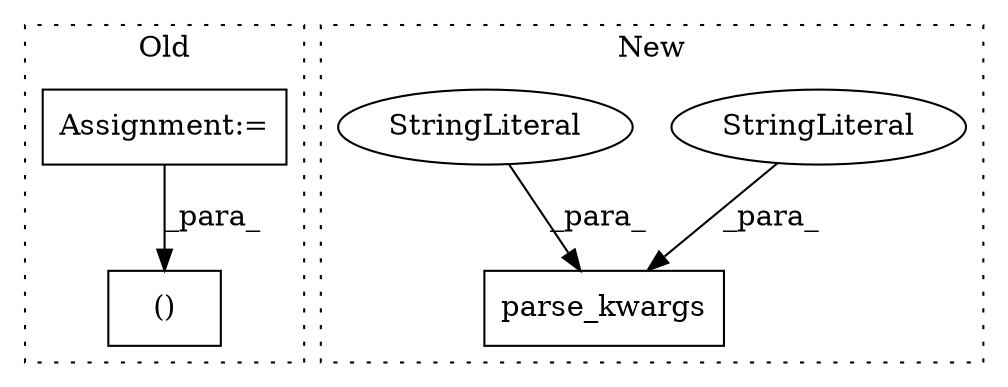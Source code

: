 digraph G {
subgraph cluster0 {
1 [label="()" a="106" s="1484" l="33" shape="box"];
5 [label="Assignment:=" a="7" s="1387" l="8" shape="box"];
label = "Old";
style="dotted";
}
subgraph cluster1 {
2 [label="parse_kwargs" a="32" s="1462,1635" l="13,1" shape="box"];
3 [label="StringLiteral" a="45" s="1482" l="71" shape="ellipse"];
4 [label="StringLiteral" a="45" s="1598" l="37" shape="ellipse"];
label = "New";
style="dotted";
}
3 -> 2 [label="_para_"];
4 -> 2 [label="_para_"];
5 -> 1 [label="_para_"];
}